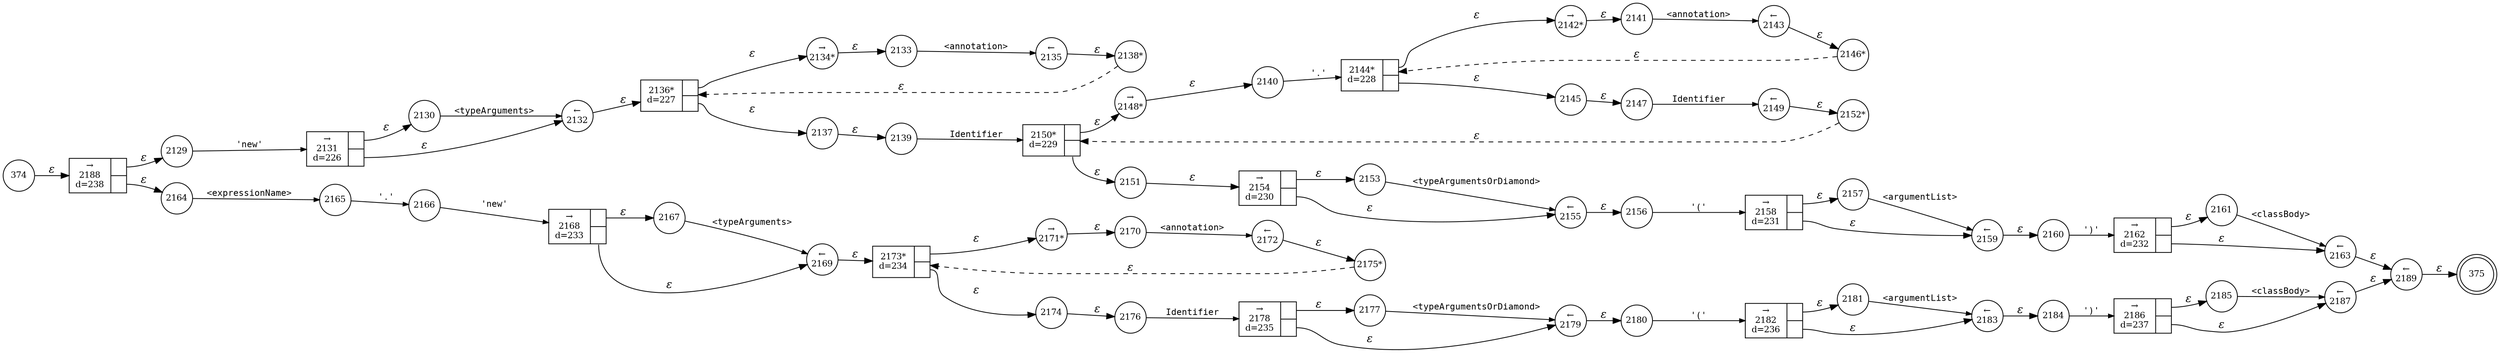 digraph ATN {
rankdir=LR;
s375[fontsize=11, label="375", shape=doublecircle, fixedsize=true, width=.6];
s2176[fontsize=11,label="2176", shape=circle, fixedsize=true, width=.55, peripheries=1];
s2177[fontsize=11,label="2177", shape=circle, fixedsize=true, width=.55, peripheries=1];
s2178[fontsize=11,label="{&rarr;\n2178\nd=235|{<p0>|<p1>}}", shape=record, fixedsize=false, peripheries=1];
s2179[fontsize=11,label="&larr;\n2179", shape=circle, fixedsize=true, width=.55, peripheries=1];
s2180[fontsize=11,label="2180", shape=circle, fixedsize=true, width=.55, peripheries=1];
s2181[fontsize=11,label="2181", shape=circle, fixedsize=true, width=.55, peripheries=1];
s2182[fontsize=11,label="{&rarr;\n2182\nd=236|{<p0>|<p1>}}", shape=record, fixedsize=false, peripheries=1];
s2183[fontsize=11,label="&larr;\n2183", shape=circle, fixedsize=true, width=.55, peripheries=1];
s2184[fontsize=11,label="2184", shape=circle, fixedsize=true, width=.55, peripheries=1];
s2185[fontsize=11,label="2185", shape=circle, fixedsize=true, width=.55, peripheries=1];
s2186[fontsize=11,label="{&rarr;\n2186\nd=237|{<p0>|<p1>}}", shape=record, fixedsize=false, peripheries=1];
s2187[fontsize=11,label="&larr;\n2187", shape=circle, fixedsize=true, width=.55, peripheries=1];
s2188[fontsize=11,label="{&rarr;\n2188\nd=238|{<p0>|<p1>}}", shape=record, fixedsize=false, peripheries=1];
s2189[fontsize=11,label="&larr;\n2189", shape=circle, fixedsize=true, width=.55, peripheries=1];
s2129[fontsize=11,label="2129", shape=circle, fixedsize=true, width=.55, peripheries=1];
s2130[fontsize=11,label="2130", shape=circle, fixedsize=true, width=.55, peripheries=1];
s2131[fontsize=11,label="{&rarr;\n2131\nd=226|{<p0>|<p1>}}", shape=record, fixedsize=false, peripheries=1];
s2132[fontsize=11,label="&larr;\n2132", shape=circle, fixedsize=true, width=.55, peripheries=1];
s2133[fontsize=11,label="2133", shape=circle, fixedsize=true, width=.55, peripheries=1];
s2134[fontsize=11,label="&rarr;\n2134*", shape=circle, fixedsize=true, width=.55, peripheries=1];
s2135[fontsize=11,label="&larr;\n2135", shape=circle, fixedsize=true, width=.55, peripheries=1];
s2136[fontsize=11,label="{2136*\nd=227|{<p0>|<p1>}}", shape=record, fixedsize=false, peripheries=1];
s2137[fontsize=11,label="2137", shape=circle, fixedsize=true, width=.55, peripheries=1];
s2138[fontsize=11,label="2138*", shape=circle, fixedsize=true, width=.55, peripheries=1];
s2139[fontsize=11,label="2139", shape=circle, fixedsize=true, width=.55, peripheries=1];
s2140[fontsize=11,label="2140", shape=circle, fixedsize=true, width=.55, peripheries=1];
s2141[fontsize=11,label="2141", shape=circle, fixedsize=true, width=.55, peripheries=1];
s2142[fontsize=11,label="&rarr;\n2142*", shape=circle, fixedsize=true, width=.55, peripheries=1];
s2143[fontsize=11,label="&larr;\n2143", shape=circle, fixedsize=true, width=.55, peripheries=1];
s2144[fontsize=11,label="{2144*\nd=228|{<p0>|<p1>}}", shape=record, fixedsize=false, peripheries=1];
s2145[fontsize=11,label="2145", shape=circle, fixedsize=true, width=.55, peripheries=1];
s2146[fontsize=11,label="2146*", shape=circle, fixedsize=true, width=.55, peripheries=1];
s2147[fontsize=11,label="2147", shape=circle, fixedsize=true, width=.55, peripheries=1];
s2148[fontsize=11,label="&rarr;\n2148*", shape=circle, fixedsize=true, width=.55, peripheries=1];
s2149[fontsize=11,label="&larr;\n2149", shape=circle, fixedsize=true, width=.55, peripheries=1];
s2150[fontsize=11,label="{2150*\nd=229|{<p0>|<p1>}}", shape=record, fixedsize=false, peripheries=1];
s2151[fontsize=11,label="2151", shape=circle, fixedsize=true, width=.55, peripheries=1];
s2152[fontsize=11,label="2152*", shape=circle, fixedsize=true, width=.55, peripheries=1];
s2153[fontsize=11,label="2153", shape=circle, fixedsize=true, width=.55, peripheries=1];
s2154[fontsize=11,label="{&rarr;\n2154\nd=230|{<p0>|<p1>}}", shape=record, fixedsize=false, peripheries=1];
s2155[fontsize=11,label="&larr;\n2155", shape=circle, fixedsize=true, width=.55, peripheries=1];
s2156[fontsize=11,label="2156", shape=circle, fixedsize=true, width=.55, peripheries=1];
s2157[fontsize=11,label="2157", shape=circle, fixedsize=true, width=.55, peripheries=1];
s2158[fontsize=11,label="{&rarr;\n2158\nd=231|{<p0>|<p1>}}", shape=record, fixedsize=false, peripheries=1];
s2159[fontsize=11,label="&larr;\n2159", shape=circle, fixedsize=true, width=.55, peripheries=1];
s2160[fontsize=11,label="2160", shape=circle, fixedsize=true, width=.55, peripheries=1];
s2161[fontsize=11,label="2161", shape=circle, fixedsize=true, width=.55, peripheries=1];
s2162[fontsize=11,label="{&rarr;\n2162\nd=232|{<p0>|<p1>}}", shape=record, fixedsize=false, peripheries=1];
s2163[fontsize=11,label="&larr;\n2163", shape=circle, fixedsize=true, width=.55, peripheries=1];
s2164[fontsize=11,label="2164", shape=circle, fixedsize=true, width=.55, peripheries=1];
s2165[fontsize=11,label="2165", shape=circle, fixedsize=true, width=.55, peripheries=1];
s374[fontsize=11,label="374", shape=circle, fixedsize=true, width=.55, peripheries=1];
s2166[fontsize=11,label="2166", shape=circle, fixedsize=true, width=.55, peripheries=1];
s2167[fontsize=11,label="2167", shape=circle, fixedsize=true, width=.55, peripheries=1];
s2168[fontsize=11,label="{&rarr;\n2168\nd=233|{<p0>|<p1>}}", shape=record, fixedsize=false, peripheries=1];
s2169[fontsize=11,label="&larr;\n2169", shape=circle, fixedsize=true, width=.55, peripheries=1];
s2170[fontsize=11,label="2170", shape=circle, fixedsize=true, width=.55, peripheries=1];
s2171[fontsize=11,label="&rarr;\n2171*", shape=circle, fixedsize=true, width=.55, peripheries=1];
s2172[fontsize=11,label="&larr;\n2172", shape=circle, fixedsize=true, width=.55, peripheries=1];
s2173[fontsize=11,label="{2173*\nd=234|{<p0>|<p1>}}", shape=record, fixedsize=false, peripheries=1];
s2174[fontsize=11,label="2174", shape=circle, fixedsize=true, width=.55, peripheries=1];
s2175[fontsize=11,label="2175*", shape=circle, fixedsize=true, width=.55, peripheries=1];
s374 -> s2188 [fontname="Times-Italic", label="&epsilon;"];
s2188:p0 -> s2129 [fontname="Times-Italic", label="&epsilon;"];
s2188:p1 -> s2164 [fontname="Times-Italic", label="&epsilon;"];
s2129 -> s2131 [fontsize=11, fontname="Courier", arrowsize=.7, label = "'new'", arrowhead = normal];
s2164 -> s2165 [fontsize=11, fontname="Courier", arrowsize=.7, label = "<expressionName>", arrowhead = normal];
s2131:p0 -> s2130 [fontname="Times-Italic", label="&epsilon;"];
s2131:p1 -> s2132 [fontname="Times-Italic", label="&epsilon;"];
s2165 -> s2166 [fontsize=11, fontname="Courier", arrowsize=.7, label = "'.'", arrowhead = normal];
s2130 -> s2132 [fontsize=11, fontname="Courier", arrowsize=.7, label = "<typeArguments>", arrowhead = normal];
s2132 -> s2136 [fontname="Times-Italic", label="&epsilon;"];
s2166 -> s2168 [fontsize=11, fontname="Courier", arrowsize=.7, label = "'new'", arrowhead = normal];
s2136:p0 -> s2134 [fontname="Times-Italic", label="&epsilon;"];
s2136:p1 -> s2137 [fontname="Times-Italic", label="&epsilon;"];
s2168:p0 -> s2167 [fontname="Times-Italic", label="&epsilon;"];
s2168:p1 -> s2169 [fontname="Times-Italic", label="&epsilon;"];
s2134 -> s2133 [fontname="Times-Italic", label="&epsilon;"];
s2137 -> s2139 [fontname="Times-Italic", label="&epsilon;"];
s2167 -> s2169 [fontsize=11, fontname="Courier", arrowsize=.7, label = "<typeArguments>", arrowhead = normal];
s2169 -> s2173 [fontname="Times-Italic", label="&epsilon;"];
s2133 -> s2135 [fontsize=11, fontname="Courier", arrowsize=.7, label = "<annotation>", arrowhead = normal];
s2139 -> s2150 [fontsize=11, fontname="Courier", arrowsize=.7, label = "Identifier", arrowhead = normal];
s2173:p0 -> s2171 [fontname="Times-Italic", label="&epsilon;"];
s2173:p1 -> s2174 [fontname="Times-Italic", label="&epsilon;"];
s2135 -> s2138 [fontname="Times-Italic", label="&epsilon;"];
s2150:p0 -> s2148 [fontname="Times-Italic", label="&epsilon;"];
s2150:p1 -> s2151 [fontname="Times-Italic", label="&epsilon;"];
s2171 -> s2170 [fontname="Times-Italic", label="&epsilon;"];
s2174 -> s2176 [fontname="Times-Italic", label="&epsilon;"];
s2138 -> s2136 [fontname="Times-Italic", label="&epsilon;", style="dashed"];
s2148 -> s2140 [fontname="Times-Italic", label="&epsilon;"];
s2151 -> s2154 [fontname="Times-Italic", label="&epsilon;"];
s2170 -> s2172 [fontsize=11, fontname="Courier", arrowsize=.7, label = "<annotation>", arrowhead = normal];
s2176 -> s2178 [fontsize=11, fontname="Courier", arrowsize=.7, label = "Identifier", arrowhead = normal];
s2140 -> s2144 [fontsize=11, fontname="Courier", arrowsize=.7, label = "'.'", arrowhead = normal];
s2154:p0 -> s2153 [fontname="Times-Italic", label="&epsilon;"];
s2154:p1 -> s2155 [fontname="Times-Italic", label="&epsilon;"];
s2172 -> s2175 [fontname="Times-Italic", label="&epsilon;"];
s2178:p0 -> s2177 [fontname="Times-Italic", label="&epsilon;"];
s2178:p1 -> s2179 [fontname="Times-Italic", label="&epsilon;"];
s2144:p0 -> s2142 [fontname="Times-Italic", label="&epsilon;"];
s2144:p1 -> s2145 [fontname="Times-Italic", label="&epsilon;"];
s2153 -> s2155 [fontsize=11, fontname="Courier", arrowsize=.7, label = "<typeArgumentsOrDiamond>", arrowhead = normal];
s2155 -> s2156 [fontname="Times-Italic", label="&epsilon;"];
s2175 -> s2173 [fontname="Times-Italic", label="&epsilon;", style="dashed"];
s2177 -> s2179 [fontsize=11, fontname="Courier", arrowsize=.7, label = "<typeArgumentsOrDiamond>", arrowhead = normal];
s2179 -> s2180 [fontname="Times-Italic", label="&epsilon;"];
s2142 -> s2141 [fontname="Times-Italic", label="&epsilon;"];
s2145 -> s2147 [fontname="Times-Italic", label="&epsilon;"];
s2156 -> s2158 [fontsize=11, fontname="Courier", arrowsize=.7, label = "'('", arrowhead = normal];
s2180 -> s2182 [fontsize=11, fontname="Courier", arrowsize=.7, label = "'('", arrowhead = normal];
s2141 -> s2143 [fontsize=11, fontname="Courier", arrowsize=.7, label = "<annotation>", arrowhead = normal];
s2147 -> s2149 [fontsize=11, fontname="Courier", arrowsize=.7, label = "Identifier", arrowhead = normal];
s2158:p0 -> s2157 [fontname="Times-Italic", label="&epsilon;"];
s2158:p1 -> s2159 [fontname="Times-Italic", label="&epsilon;"];
s2182:p0 -> s2181 [fontname="Times-Italic", label="&epsilon;"];
s2182:p1 -> s2183 [fontname="Times-Italic", label="&epsilon;"];
s2143 -> s2146 [fontname="Times-Italic", label="&epsilon;"];
s2149 -> s2152 [fontname="Times-Italic", label="&epsilon;"];
s2157 -> s2159 [fontsize=11, fontname="Courier", arrowsize=.7, label = "<argumentList>", arrowhead = normal];
s2159 -> s2160 [fontname="Times-Italic", label="&epsilon;"];
s2181 -> s2183 [fontsize=11, fontname="Courier", arrowsize=.7, label = "<argumentList>", arrowhead = normal];
s2183 -> s2184 [fontname="Times-Italic", label="&epsilon;"];
s2146 -> s2144 [fontname="Times-Italic", label="&epsilon;", style="dashed"];
s2152 -> s2150 [fontname="Times-Italic", label="&epsilon;", style="dashed"];
s2160 -> s2162 [fontsize=11, fontname="Courier", arrowsize=.7, label = "')'", arrowhead = normal];
s2184 -> s2186 [fontsize=11, fontname="Courier", arrowsize=.7, label = "')'", arrowhead = normal];
s2162:p0 -> s2161 [fontname="Times-Italic", label="&epsilon;"];
s2162:p1 -> s2163 [fontname="Times-Italic", label="&epsilon;"];
s2186:p0 -> s2185 [fontname="Times-Italic", label="&epsilon;"];
s2186:p1 -> s2187 [fontname="Times-Italic", label="&epsilon;"];
s2161 -> s2163 [fontsize=11, fontname="Courier", arrowsize=.7, label = "<classBody>", arrowhead = normal];
s2163 -> s2189 [fontname="Times-Italic", label="&epsilon;"];
s2185 -> s2187 [fontsize=11, fontname="Courier", arrowsize=.7, label = "<classBody>", arrowhead = normal];
s2187 -> s2189 [fontname="Times-Italic", label="&epsilon;"];
s2189 -> s375 [fontname="Times-Italic", label="&epsilon;"];
}